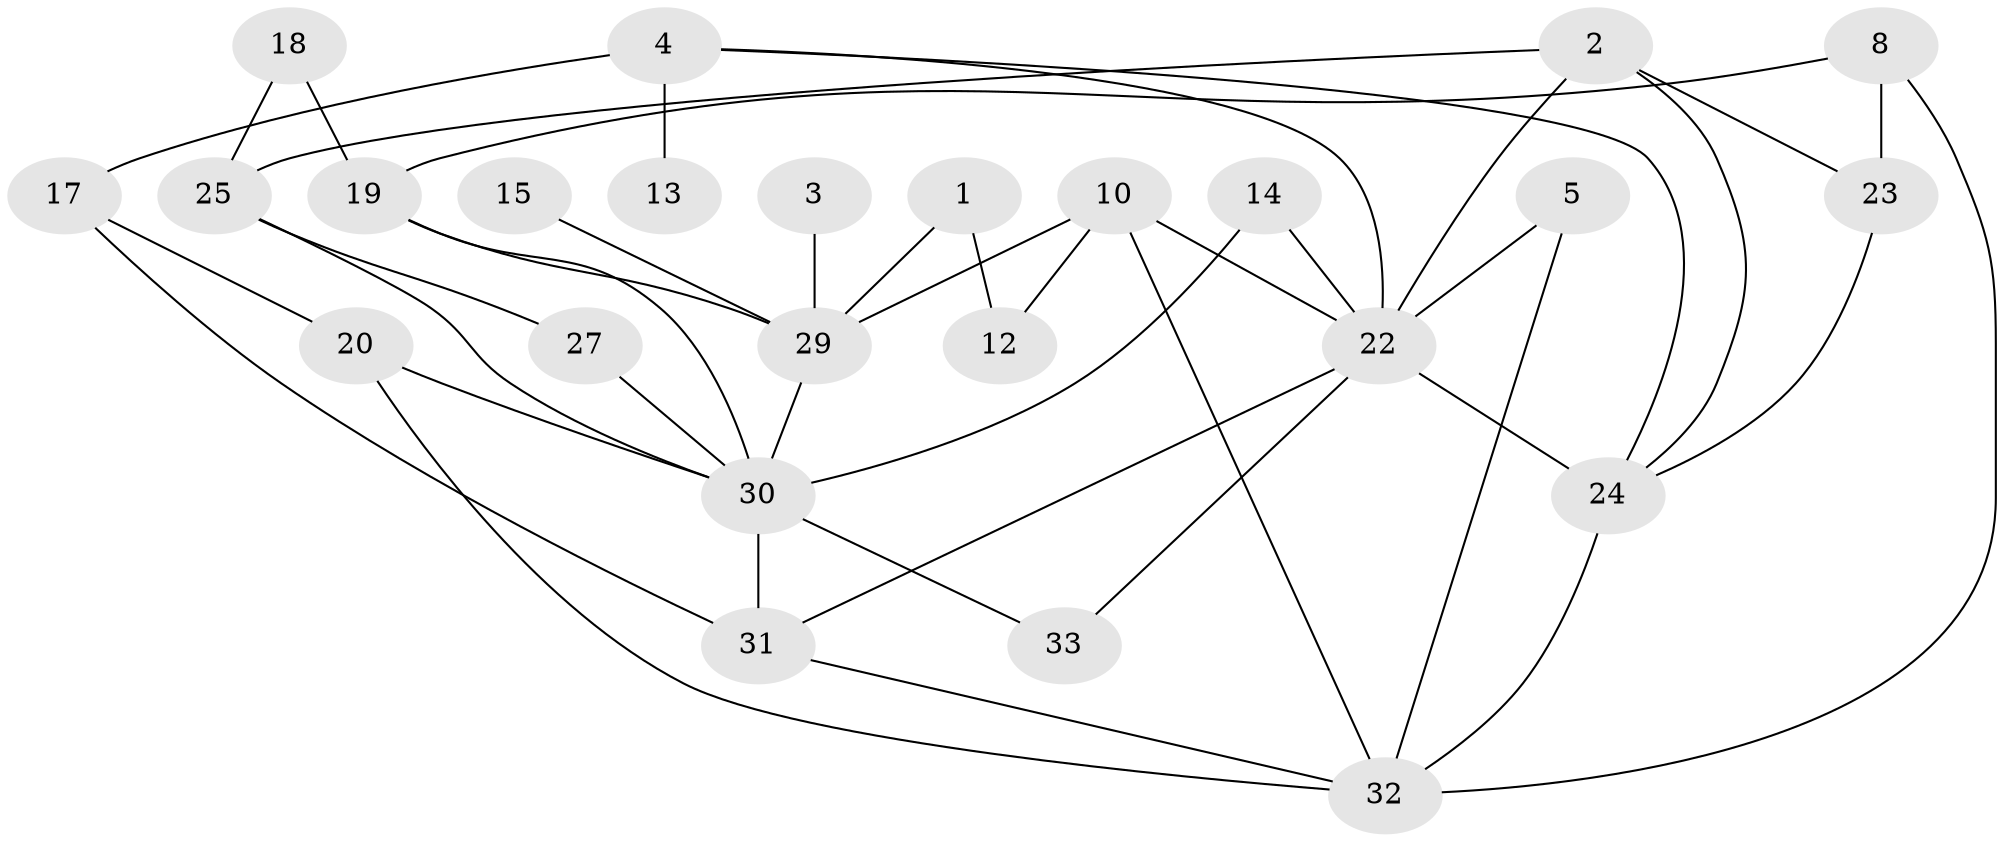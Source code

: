 // original degree distribution, {4: 0.19696969696969696, 2: 0.2727272727272727, 1: 0.16666666666666666, 6: 0.030303030303030304, 3: 0.19696969696969696, 0: 0.10606060606060606, 7: 0.015151515151515152, 5: 0.015151515151515152}
// Generated by graph-tools (version 1.1) at 2025/49/03/09/25 03:49:11]
// undirected, 25 vertices, 43 edges
graph export_dot {
graph [start="1"]
  node [color=gray90,style=filled];
  1;
  2;
  3;
  4;
  5;
  8;
  10;
  12;
  13;
  14;
  15;
  17;
  18;
  19;
  20;
  22;
  23;
  24;
  25;
  27;
  29;
  30;
  31;
  32;
  33;
  1 -- 12 [weight=1.0];
  1 -- 29 [weight=1.0];
  2 -- 22 [weight=1.0];
  2 -- 23 [weight=1.0];
  2 -- 24 [weight=1.0];
  2 -- 25 [weight=1.0];
  3 -- 29 [weight=1.0];
  4 -- 13 [weight=1.0];
  4 -- 17 [weight=2.0];
  4 -- 22 [weight=1.0];
  4 -- 24 [weight=1.0];
  5 -- 22 [weight=1.0];
  5 -- 32 [weight=1.0];
  8 -- 19 [weight=1.0];
  8 -- 23 [weight=1.0];
  8 -- 32 [weight=1.0];
  10 -- 12 [weight=1.0];
  10 -- 22 [weight=1.0];
  10 -- 29 [weight=1.0];
  10 -- 32 [weight=1.0];
  14 -- 22 [weight=1.0];
  14 -- 30 [weight=1.0];
  15 -- 29 [weight=1.0];
  17 -- 20 [weight=1.0];
  17 -- 31 [weight=1.0];
  18 -- 19 [weight=1.0];
  18 -- 25 [weight=1.0];
  19 -- 29 [weight=1.0];
  19 -- 30 [weight=1.0];
  20 -- 30 [weight=1.0];
  20 -- 32 [weight=1.0];
  22 -- 24 [weight=3.0];
  22 -- 31 [weight=1.0];
  22 -- 33 [weight=1.0];
  23 -- 24 [weight=1.0];
  24 -- 32 [weight=1.0];
  25 -- 27 [weight=1.0];
  25 -- 30 [weight=1.0];
  27 -- 30 [weight=1.0];
  29 -- 30 [weight=1.0];
  30 -- 31 [weight=2.0];
  30 -- 33 [weight=1.0];
  31 -- 32 [weight=1.0];
}
